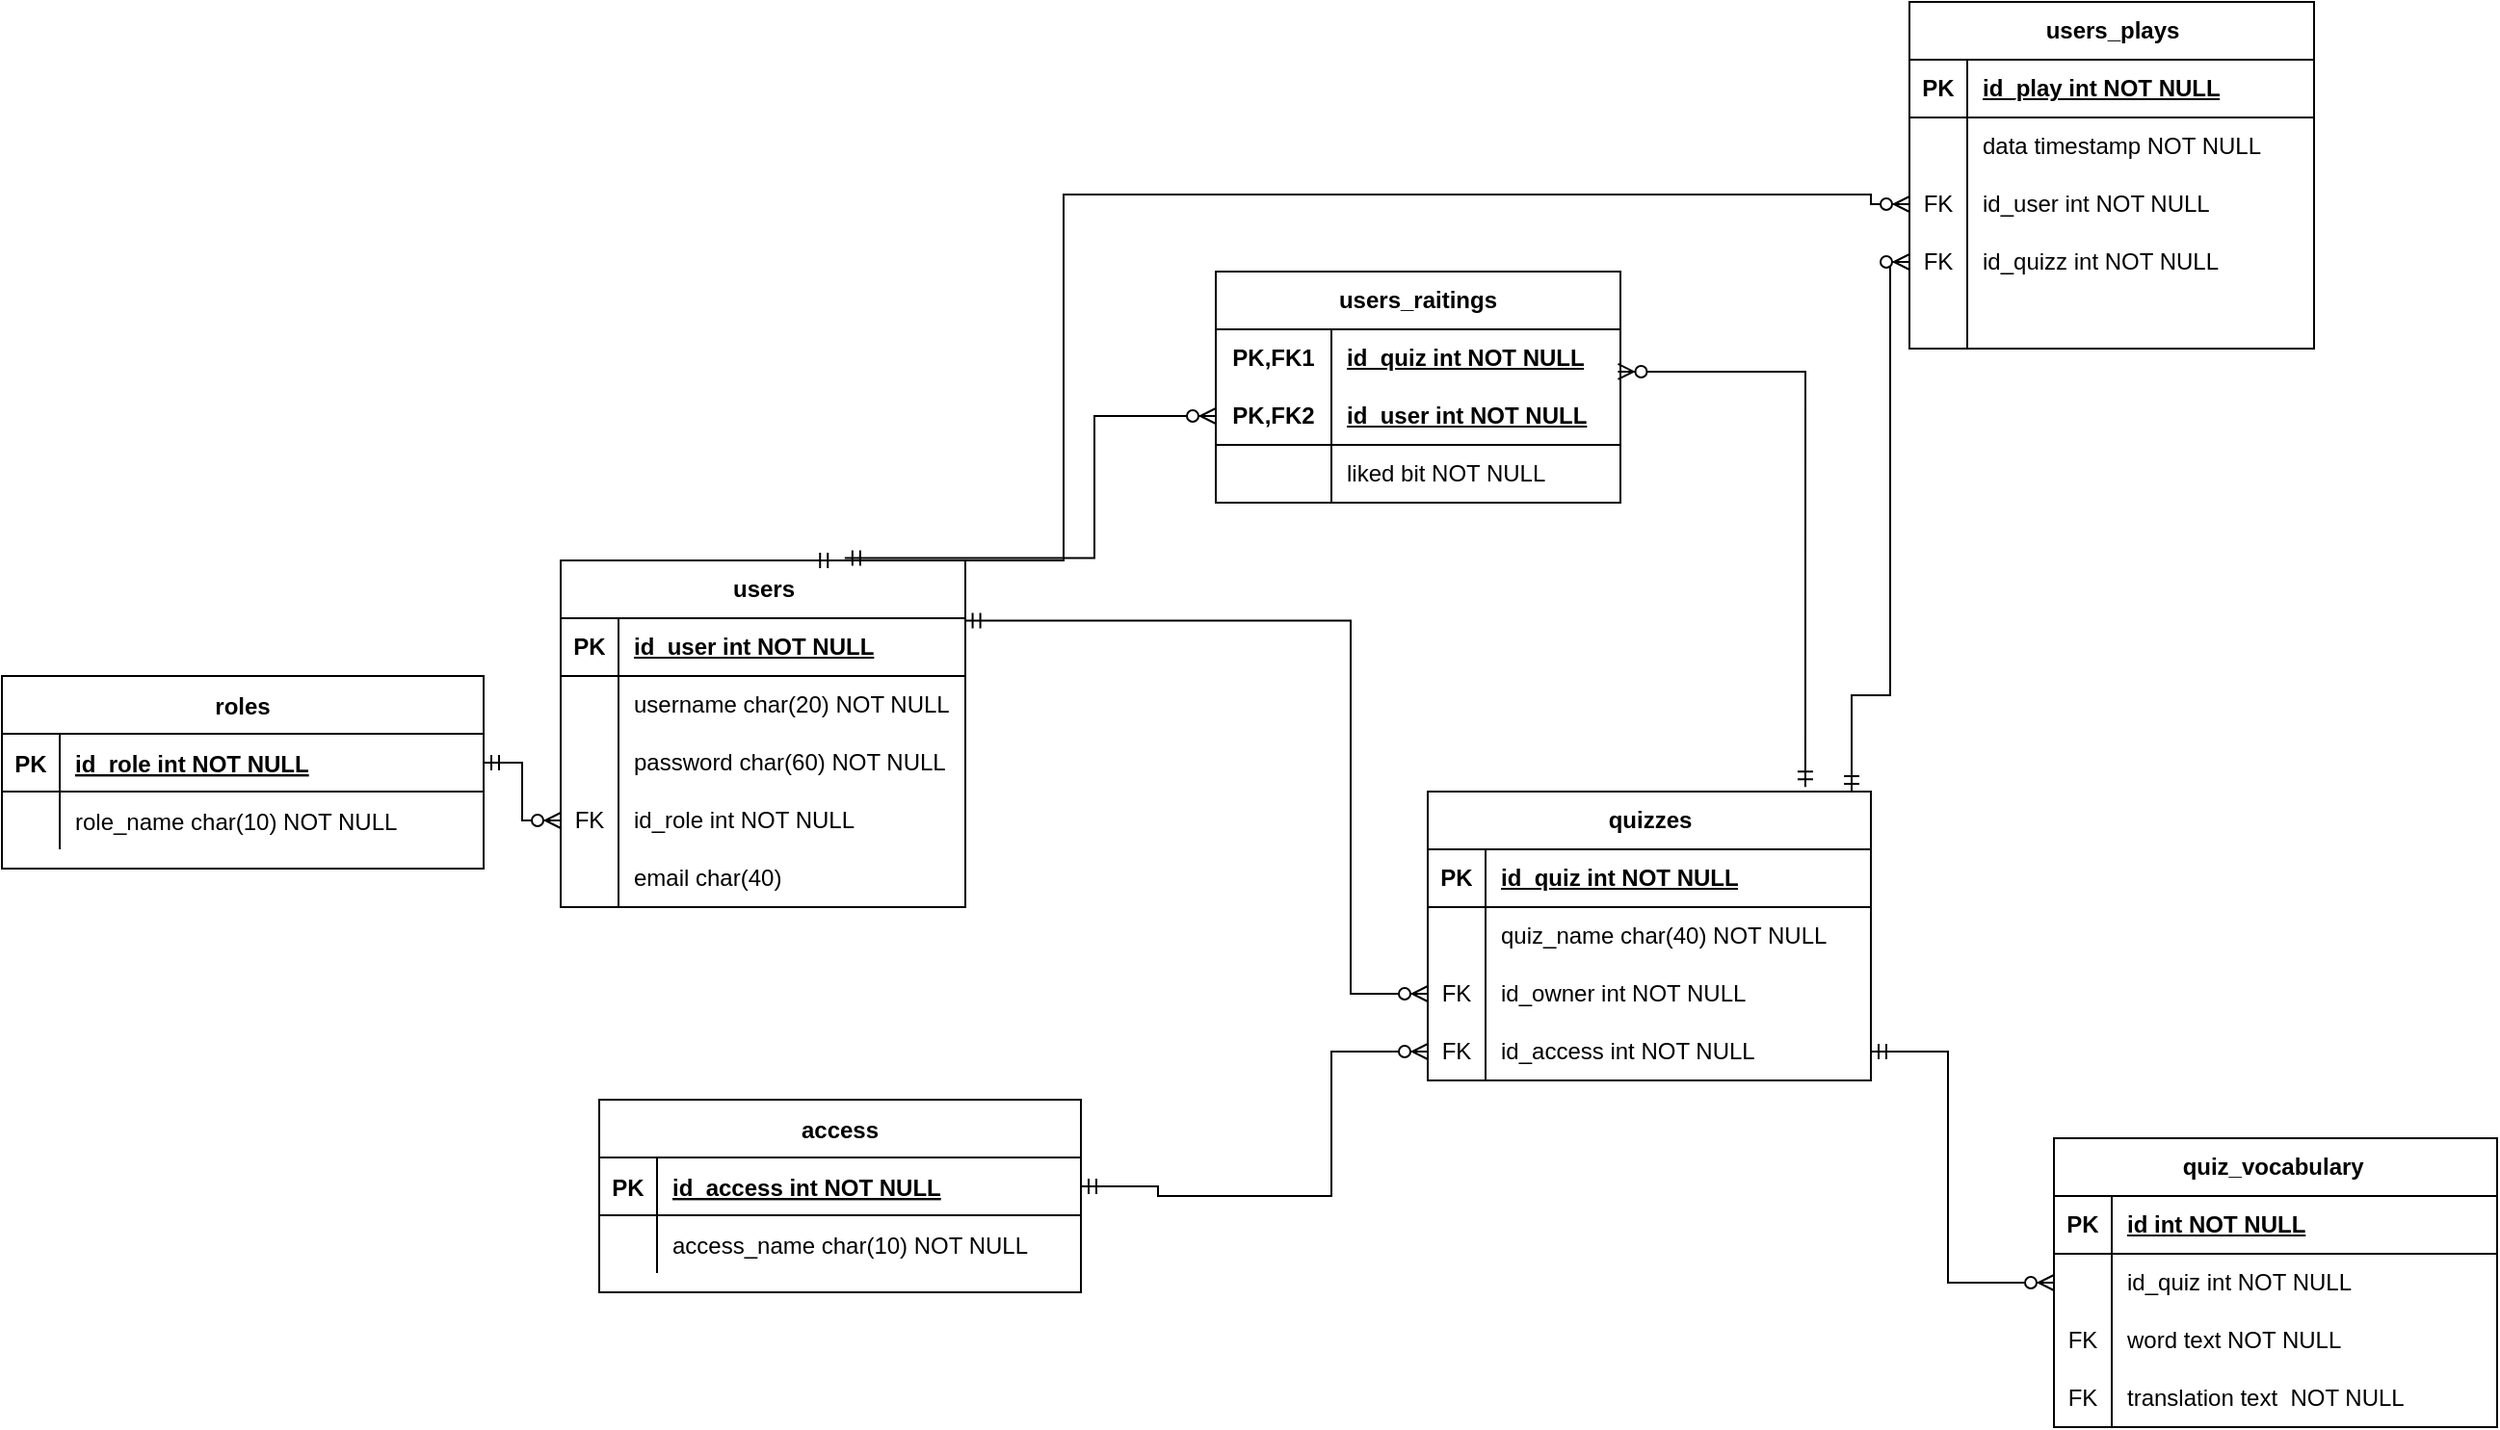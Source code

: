 <mxfile version="27.0.9">
  <diagram id="R2lEEEUBdFMjLlhIrx00" name="Page-1">
    <mxGraphModel dx="2339" dy="814" grid="1" gridSize="10" guides="1" tooltips="1" connect="1" arrows="1" fold="1" page="1" pageScale="1" pageWidth="850" pageHeight="1100" math="0" shadow="0" extFonts="Permanent Marker^https://fonts.googleapis.com/css?family=Permanent+Marker">
      <root>
        <mxCell id="0" />
        <mxCell id="1" parent="0" />
        <mxCell id="bPlIb29vS7SgrflV97bA-362" value="roles" style="shape=table;startSize=30;container=1;collapsible=1;childLayout=tableLayout;fixedRows=1;rowLines=0;fontStyle=1;align=center;resizeLast=1;" parent="1" vertex="1">
          <mxGeometry x="-850" y="610" width="250" height="100" as="geometry" />
        </mxCell>
        <mxCell id="bPlIb29vS7SgrflV97bA-363" value="" style="shape=partialRectangle;collapsible=0;dropTarget=0;pointerEvents=0;fillColor=none;points=[[0,0.5],[1,0.5]];portConstraint=eastwest;top=0;left=0;right=0;bottom=1;" parent="bPlIb29vS7SgrflV97bA-362" vertex="1">
          <mxGeometry y="30" width="250" height="30" as="geometry" />
        </mxCell>
        <mxCell id="bPlIb29vS7SgrflV97bA-364" value="PK" style="shape=partialRectangle;overflow=hidden;connectable=0;fillColor=none;top=0;left=0;bottom=0;right=0;fontStyle=1;" parent="bPlIb29vS7SgrflV97bA-363" vertex="1">
          <mxGeometry width="30" height="30" as="geometry">
            <mxRectangle width="30" height="30" as="alternateBounds" />
          </mxGeometry>
        </mxCell>
        <mxCell id="bPlIb29vS7SgrflV97bA-365" value="id_role int NOT NULL " style="shape=partialRectangle;overflow=hidden;connectable=0;fillColor=none;top=0;left=0;bottom=0;right=0;align=left;spacingLeft=6;fontStyle=5;" parent="bPlIb29vS7SgrflV97bA-363" vertex="1">
          <mxGeometry x="30" width="220" height="30" as="geometry">
            <mxRectangle width="220" height="30" as="alternateBounds" />
          </mxGeometry>
        </mxCell>
        <mxCell id="bPlIb29vS7SgrflV97bA-366" value="" style="shape=partialRectangle;collapsible=0;dropTarget=0;pointerEvents=0;fillColor=none;points=[[0,0.5],[1,0.5]];portConstraint=eastwest;top=0;left=0;right=0;bottom=0;" parent="bPlIb29vS7SgrflV97bA-362" vertex="1">
          <mxGeometry y="60" width="250" height="30" as="geometry" />
        </mxCell>
        <mxCell id="bPlIb29vS7SgrflV97bA-367" value="" style="shape=partialRectangle;overflow=hidden;connectable=0;fillColor=none;top=0;left=0;bottom=0;right=0;" parent="bPlIb29vS7SgrflV97bA-366" vertex="1">
          <mxGeometry width="30" height="30" as="geometry">
            <mxRectangle width="30" height="30" as="alternateBounds" />
          </mxGeometry>
        </mxCell>
        <mxCell id="bPlIb29vS7SgrflV97bA-368" value="role_name char(10) NOT NULL" style="shape=partialRectangle;overflow=hidden;connectable=0;fillColor=none;top=0;left=0;bottom=0;right=0;align=left;spacingLeft=6;" parent="bPlIb29vS7SgrflV97bA-366" vertex="1">
          <mxGeometry x="30" width="220" height="30" as="geometry">
            <mxRectangle width="220" height="30" as="alternateBounds" />
          </mxGeometry>
        </mxCell>
        <mxCell id="bPlIb29vS7SgrflV97bA-459" value="users" style="shape=table;startSize=30;container=1;collapsible=1;childLayout=tableLayout;fixedRows=1;rowLines=0;fontStyle=1;align=center;resizeLast=1;html=1;" parent="1" vertex="1">
          <mxGeometry x="-560" y="550" width="210" height="180" as="geometry" />
        </mxCell>
        <mxCell id="bPlIb29vS7SgrflV97bA-460" value="" style="shape=tableRow;horizontal=0;startSize=0;swimlaneHead=0;swimlaneBody=0;fillColor=none;collapsible=0;dropTarget=0;points=[[0,0.5],[1,0.5]];portConstraint=eastwest;top=0;left=0;right=0;bottom=1;" parent="bPlIb29vS7SgrflV97bA-459" vertex="1">
          <mxGeometry y="30" width="210" height="30" as="geometry" />
        </mxCell>
        <mxCell id="bPlIb29vS7SgrflV97bA-461" value="PK" style="shape=partialRectangle;connectable=0;fillColor=none;top=0;left=0;bottom=0;right=0;fontStyle=1;overflow=hidden;whiteSpace=wrap;html=1;" parent="bPlIb29vS7SgrflV97bA-460" vertex="1">
          <mxGeometry width="30" height="30" as="geometry">
            <mxRectangle width="30" height="30" as="alternateBounds" />
          </mxGeometry>
        </mxCell>
        <mxCell id="bPlIb29vS7SgrflV97bA-462" value="id_user int NOT NULL" style="shape=partialRectangle;connectable=0;fillColor=none;top=0;left=0;bottom=0;right=0;align=left;spacingLeft=6;fontStyle=5;overflow=hidden;whiteSpace=wrap;html=1;" parent="bPlIb29vS7SgrflV97bA-460" vertex="1">
          <mxGeometry x="30" width="180" height="30" as="geometry">
            <mxRectangle width="180" height="30" as="alternateBounds" />
          </mxGeometry>
        </mxCell>
        <mxCell id="bPlIb29vS7SgrflV97bA-463" value="" style="shape=tableRow;horizontal=0;startSize=0;swimlaneHead=0;swimlaneBody=0;fillColor=none;collapsible=0;dropTarget=0;points=[[0,0.5],[1,0.5]];portConstraint=eastwest;top=0;left=0;right=0;bottom=0;" parent="bPlIb29vS7SgrflV97bA-459" vertex="1">
          <mxGeometry y="60" width="210" height="30" as="geometry" />
        </mxCell>
        <mxCell id="bPlIb29vS7SgrflV97bA-464" value="" style="shape=partialRectangle;connectable=0;fillColor=none;top=0;left=0;bottom=0;right=0;editable=1;overflow=hidden;whiteSpace=wrap;html=1;" parent="bPlIb29vS7SgrflV97bA-463" vertex="1">
          <mxGeometry width="30" height="30" as="geometry">
            <mxRectangle width="30" height="30" as="alternateBounds" />
          </mxGeometry>
        </mxCell>
        <mxCell id="bPlIb29vS7SgrflV97bA-465" value="username char(20) NOT NULL" style="shape=partialRectangle;connectable=0;fillColor=none;top=0;left=0;bottom=0;right=0;align=left;spacingLeft=6;overflow=hidden;whiteSpace=wrap;html=1;" parent="bPlIb29vS7SgrflV97bA-463" vertex="1">
          <mxGeometry x="30" width="180" height="30" as="geometry">
            <mxRectangle width="180" height="30" as="alternateBounds" />
          </mxGeometry>
        </mxCell>
        <mxCell id="bPlIb29vS7SgrflV97bA-466" value="" style="shape=tableRow;horizontal=0;startSize=0;swimlaneHead=0;swimlaneBody=0;fillColor=none;collapsible=0;dropTarget=0;points=[[0,0.5],[1,0.5]];portConstraint=eastwest;top=0;left=0;right=0;bottom=0;" parent="bPlIb29vS7SgrflV97bA-459" vertex="1">
          <mxGeometry y="90" width="210" height="30" as="geometry" />
        </mxCell>
        <mxCell id="bPlIb29vS7SgrflV97bA-467" value="" style="shape=partialRectangle;connectable=0;fillColor=none;top=0;left=0;bottom=0;right=0;editable=1;overflow=hidden;whiteSpace=wrap;html=1;" parent="bPlIb29vS7SgrflV97bA-466" vertex="1">
          <mxGeometry width="30" height="30" as="geometry">
            <mxRectangle width="30" height="30" as="alternateBounds" />
          </mxGeometry>
        </mxCell>
        <mxCell id="bPlIb29vS7SgrflV97bA-468" value="password char(60) NOT NULL" style="shape=partialRectangle;connectable=0;fillColor=none;top=0;left=0;bottom=0;right=0;align=left;spacingLeft=6;overflow=hidden;whiteSpace=wrap;html=1;" parent="bPlIb29vS7SgrflV97bA-466" vertex="1">
          <mxGeometry x="30" width="180" height="30" as="geometry">
            <mxRectangle width="180" height="30" as="alternateBounds" />
          </mxGeometry>
        </mxCell>
        <mxCell id="bPlIb29vS7SgrflV97bA-469" value="" style="shape=tableRow;horizontal=0;startSize=0;swimlaneHead=0;swimlaneBody=0;fillColor=none;collapsible=0;dropTarget=0;points=[[0,0.5],[1,0.5]];portConstraint=eastwest;top=0;left=0;right=0;bottom=0;" parent="bPlIb29vS7SgrflV97bA-459" vertex="1">
          <mxGeometry y="120" width="210" height="30" as="geometry" />
        </mxCell>
        <mxCell id="bPlIb29vS7SgrflV97bA-470" value="FK" style="shape=partialRectangle;connectable=0;fillColor=none;top=0;left=0;bottom=0;right=0;editable=1;overflow=hidden;whiteSpace=wrap;html=1;" parent="bPlIb29vS7SgrflV97bA-469" vertex="1">
          <mxGeometry width="30" height="30" as="geometry">
            <mxRectangle width="30" height="30" as="alternateBounds" />
          </mxGeometry>
        </mxCell>
        <mxCell id="bPlIb29vS7SgrflV97bA-471" value="id_role int NOT NULL" style="shape=partialRectangle;connectable=0;fillColor=none;top=0;left=0;bottom=0;right=0;align=left;spacingLeft=6;overflow=hidden;whiteSpace=wrap;html=1;" parent="bPlIb29vS7SgrflV97bA-469" vertex="1">
          <mxGeometry x="30" width="180" height="30" as="geometry">
            <mxRectangle width="180" height="30" as="alternateBounds" />
          </mxGeometry>
        </mxCell>
        <mxCell id="bPlIb29vS7SgrflV97bA-472" value="" style="shape=tableRow;horizontal=0;startSize=0;swimlaneHead=0;swimlaneBody=0;fillColor=none;collapsible=0;dropTarget=0;points=[[0,0.5],[1,0.5]];portConstraint=eastwest;top=0;left=0;right=0;bottom=0;" parent="bPlIb29vS7SgrflV97bA-459" vertex="1">
          <mxGeometry y="150" width="210" height="30" as="geometry" />
        </mxCell>
        <mxCell id="bPlIb29vS7SgrflV97bA-473" value="" style="shape=partialRectangle;connectable=0;fillColor=none;top=0;left=0;bottom=0;right=0;editable=1;overflow=hidden;whiteSpace=wrap;html=1;" parent="bPlIb29vS7SgrflV97bA-472" vertex="1">
          <mxGeometry width="30" height="30" as="geometry">
            <mxRectangle width="30" height="30" as="alternateBounds" />
          </mxGeometry>
        </mxCell>
        <mxCell id="bPlIb29vS7SgrflV97bA-474" value="email char(40)" style="shape=partialRectangle;connectable=0;fillColor=none;top=0;left=0;bottom=0;right=0;align=left;spacingLeft=6;overflow=hidden;whiteSpace=wrap;html=1;" parent="bPlIb29vS7SgrflV97bA-472" vertex="1">
          <mxGeometry x="30" width="180" height="30" as="geometry">
            <mxRectangle width="180" height="30" as="alternateBounds" />
          </mxGeometry>
        </mxCell>
        <mxCell id="bPlIb29vS7SgrflV97bA-489" value="" style="edgeStyle=orthogonalEdgeStyle;fontSize=12;html=1;endArrow=ERzeroToMany;startArrow=ERmandOne;rounded=0;exitX=1;exitY=0.5;exitDx=0;exitDy=0;entryX=0;entryY=0.5;entryDx=0;entryDy=0;" parent="1" source="bPlIb29vS7SgrflV97bA-363" target="bPlIb29vS7SgrflV97bA-469" edge="1">
          <mxGeometry width="100" height="100" relative="1" as="geometry">
            <mxPoint x="-380.0" y="440" as="sourcePoint" />
            <mxPoint x="-360" y="750" as="targetPoint" />
          </mxGeometry>
        </mxCell>
        <mxCell id="bPlIb29vS7SgrflV97bA-495" value="" style="edgeStyle=orthogonalEdgeStyle;fontSize=12;html=1;endArrow=ERzeroToMany;startArrow=ERmandOne;rounded=0;entryX=0;entryY=0.5;entryDx=0;entryDy=0;exitX=0.999;exitY=0.041;exitDx=0;exitDy=0;exitPerimeter=0;" parent="1" source="bPlIb29vS7SgrflV97bA-460" target="pIm5apZdU3bVU6-IkjBP-8" edge="1">
          <mxGeometry width="100" height="100" relative="1" as="geometry">
            <mxPoint x="-127" y="620" as="sourcePoint" />
            <mxPoint x="-110" y="575" as="targetPoint" />
            <Array as="points">
              <mxPoint x="-150" y="581" />
              <mxPoint x="-150" y="775" />
            </Array>
          </mxGeometry>
        </mxCell>
        <mxCell id="pIm5apZdU3bVU6-IkjBP-1" value="quizzes" style="shape=table;startSize=30;container=1;collapsible=1;childLayout=tableLayout;fixedRows=1;rowLines=0;fontStyle=1;align=center;resizeLast=1;html=1;" parent="1" vertex="1">
          <mxGeometry x="-110" y="670" width="230" height="150" as="geometry" />
        </mxCell>
        <mxCell id="pIm5apZdU3bVU6-IkjBP-2" value="" style="shape=tableRow;horizontal=0;startSize=0;swimlaneHead=0;swimlaneBody=0;fillColor=none;collapsible=0;dropTarget=0;points=[[0,0.5],[1,0.5]];portConstraint=eastwest;top=0;left=0;right=0;bottom=1;" parent="pIm5apZdU3bVU6-IkjBP-1" vertex="1">
          <mxGeometry y="30" width="230" height="30" as="geometry" />
        </mxCell>
        <mxCell id="pIm5apZdU3bVU6-IkjBP-3" value="PK" style="shape=partialRectangle;connectable=0;fillColor=none;top=0;left=0;bottom=0;right=0;fontStyle=1;overflow=hidden;whiteSpace=wrap;html=1;" parent="pIm5apZdU3bVU6-IkjBP-2" vertex="1">
          <mxGeometry width="30" height="30" as="geometry">
            <mxRectangle width="30" height="30" as="alternateBounds" />
          </mxGeometry>
        </mxCell>
        <mxCell id="pIm5apZdU3bVU6-IkjBP-4" value="id_quiz int NOT NULL" style="shape=partialRectangle;connectable=0;fillColor=none;top=0;left=0;bottom=0;right=0;align=left;spacingLeft=6;fontStyle=5;overflow=hidden;whiteSpace=wrap;html=1;" parent="pIm5apZdU3bVU6-IkjBP-2" vertex="1">
          <mxGeometry x="30" width="200" height="30" as="geometry">
            <mxRectangle width="200" height="30" as="alternateBounds" />
          </mxGeometry>
        </mxCell>
        <mxCell id="pIm5apZdU3bVU6-IkjBP-5" value="" style="shape=tableRow;horizontal=0;startSize=0;swimlaneHead=0;swimlaneBody=0;fillColor=none;collapsible=0;dropTarget=0;points=[[0,0.5],[1,0.5]];portConstraint=eastwest;top=0;left=0;right=0;bottom=0;" parent="pIm5apZdU3bVU6-IkjBP-1" vertex="1">
          <mxGeometry y="60" width="230" height="30" as="geometry" />
        </mxCell>
        <mxCell id="pIm5apZdU3bVU6-IkjBP-6" value="" style="shape=partialRectangle;connectable=0;fillColor=none;top=0;left=0;bottom=0;right=0;editable=1;overflow=hidden;whiteSpace=wrap;html=1;" parent="pIm5apZdU3bVU6-IkjBP-5" vertex="1">
          <mxGeometry width="30" height="30" as="geometry">
            <mxRectangle width="30" height="30" as="alternateBounds" />
          </mxGeometry>
        </mxCell>
        <mxCell id="pIm5apZdU3bVU6-IkjBP-7" value="quiz_name char(40) NOT NULL" style="shape=partialRectangle;connectable=0;fillColor=none;top=0;left=0;bottom=0;right=0;align=left;spacingLeft=6;overflow=hidden;whiteSpace=wrap;html=1;" parent="pIm5apZdU3bVU6-IkjBP-5" vertex="1">
          <mxGeometry x="30" width="200" height="30" as="geometry">
            <mxRectangle width="200" height="30" as="alternateBounds" />
          </mxGeometry>
        </mxCell>
        <mxCell id="pIm5apZdU3bVU6-IkjBP-8" value="" style="shape=tableRow;horizontal=0;startSize=0;swimlaneHead=0;swimlaneBody=0;fillColor=none;collapsible=0;dropTarget=0;points=[[0,0.5],[1,0.5]];portConstraint=eastwest;top=0;left=0;right=0;bottom=0;" parent="pIm5apZdU3bVU6-IkjBP-1" vertex="1">
          <mxGeometry y="90" width="230" height="30" as="geometry" />
        </mxCell>
        <mxCell id="pIm5apZdU3bVU6-IkjBP-9" value="FK" style="shape=partialRectangle;connectable=0;fillColor=none;top=0;left=0;bottom=0;right=0;editable=1;overflow=hidden;whiteSpace=wrap;html=1;" parent="pIm5apZdU3bVU6-IkjBP-8" vertex="1">
          <mxGeometry width="30" height="30" as="geometry">
            <mxRectangle width="30" height="30" as="alternateBounds" />
          </mxGeometry>
        </mxCell>
        <mxCell id="pIm5apZdU3bVU6-IkjBP-10" value="id_owner int NOT NULL" style="shape=partialRectangle;connectable=0;fillColor=none;top=0;left=0;bottom=0;right=0;align=left;spacingLeft=6;overflow=hidden;whiteSpace=wrap;html=1;" parent="pIm5apZdU3bVU6-IkjBP-8" vertex="1">
          <mxGeometry x="30" width="200" height="30" as="geometry">
            <mxRectangle width="200" height="30" as="alternateBounds" />
          </mxGeometry>
        </mxCell>
        <mxCell id="pIm5apZdU3bVU6-IkjBP-11" value="" style="shape=tableRow;horizontal=0;startSize=0;swimlaneHead=0;swimlaneBody=0;fillColor=none;collapsible=0;dropTarget=0;points=[[0,0.5],[1,0.5]];portConstraint=eastwest;top=0;left=0;right=0;bottom=0;" parent="pIm5apZdU3bVU6-IkjBP-1" vertex="1">
          <mxGeometry y="120" width="230" height="30" as="geometry" />
        </mxCell>
        <mxCell id="pIm5apZdU3bVU6-IkjBP-12" value="FK" style="shape=partialRectangle;connectable=0;fillColor=none;top=0;left=0;bottom=0;right=0;editable=1;overflow=hidden;whiteSpace=wrap;html=1;" parent="pIm5apZdU3bVU6-IkjBP-11" vertex="1">
          <mxGeometry width="30" height="30" as="geometry">
            <mxRectangle width="30" height="30" as="alternateBounds" />
          </mxGeometry>
        </mxCell>
        <mxCell id="pIm5apZdU3bVU6-IkjBP-13" value="id_access int NOT NULL" style="shape=partialRectangle;connectable=0;fillColor=none;top=0;left=0;bottom=0;right=0;align=left;spacingLeft=6;overflow=hidden;whiteSpace=wrap;html=1;" parent="pIm5apZdU3bVU6-IkjBP-11" vertex="1">
          <mxGeometry x="30" width="200" height="30" as="geometry">
            <mxRectangle width="200" height="30" as="alternateBounds" />
          </mxGeometry>
        </mxCell>
        <mxCell id="pIm5apZdU3bVU6-IkjBP-17" value="access" style="shape=table;startSize=30;container=1;collapsible=1;childLayout=tableLayout;fixedRows=1;rowLines=0;fontStyle=1;align=center;resizeLast=1;" parent="1" vertex="1">
          <mxGeometry x="-540" y="830" width="250" height="100" as="geometry" />
        </mxCell>
        <mxCell id="pIm5apZdU3bVU6-IkjBP-18" value="" style="shape=partialRectangle;collapsible=0;dropTarget=0;pointerEvents=0;fillColor=none;points=[[0,0.5],[1,0.5]];portConstraint=eastwest;top=0;left=0;right=0;bottom=1;" parent="pIm5apZdU3bVU6-IkjBP-17" vertex="1">
          <mxGeometry y="30" width="250" height="30" as="geometry" />
        </mxCell>
        <mxCell id="pIm5apZdU3bVU6-IkjBP-19" value="PK" style="shape=partialRectangle;overflow=hidden;connectable=0;fillColor=none;top=0;left=0;bottom=0;right=0;fontStyle=1;" parent="pIm5apZdU3bVU6-IkjBP-18" vertex="1">
          <mxGeometry width="30" height="30" as="geometry">
            <mxRectangle width="30" height="30" as="alternateBounds" />
          </mxGeometry>
        </mxCell>
        <mxCell id="pIm5apZdU3bVU6-IkjBP-20" value="id_access int NOT NULL " style="shape=partialRectangle;overflow=hidden;connectable=0;fillColor=none;top=0;left=0;bottom=0;right=0;align=left;spacingLeft=6;fontStyle=5;" parent="pIm5apZdU3bVU6-IkjBP-18" vertex="1">
          <mxGeometry x="30" width="220" height="30" as="geometry">
            <mxRectangle width="220" height="30" as="alternateBounds" />
          </mxGeometry>
        </mxCell>
        <mxCell id="pIm5apZdU3bVU6-IkjBP-21" value="" style="shape=partialRectangle;collapsible=0;dropTarget=0;pointerEvents=0;fillColor=none;points=[[0,0.5],[1,0.5]];portConstraint=eastwest;top=0;left=0;right=0;bottom=0;" parent="pIm5apZdU3bVU6-IkjBP-17" vertex="1">
          <mxGeometry y="60" width="250" height="30" as="geometry" />
        </mxCell>
        <mxCell id="pIm5apZdU3bVU6-IkjBP-22" value="" style="shape=partialRectangle;overflow=hidden;connectable=0;fillColor=none;top=0;left=0;bottom=0;right=0;" parent="pIm5apZdU3bVU6-IkjBP-21" vertex="1">
          <mxGeometry width="30" height="30" as="geometry">
            <mxRectangle width="30" height="30" as="alternateBounds" />
          </mxGeometry>
        </mxCell>
        <mxCell id="pIm5apZdU3bVU6-IkjBP-23" value="access_name char(10) NOT NULL" style="shape=partialRectangle;overflow=hidden;connectable=0;fillColor=none;top=0;left=0;bottom=0;right=0;align=left;spacingLeft=6;" parent="pIm5apZdU3bVU6-IkjBP-21" vertex="1">
          <mxGeometry x="30" width="220" height="30" as="geometry">
            <mxRectangle width="220" height="30" as="alternateBounds" />
          </mxGeometry>
        </mxCell>
        <mxCell id="pIm5apZdU3bVU6-IkjBP-24" value="" style="edgeStyle=orthogonalEdgeStyle;fontSize=12;html=1;endArrow=ERzeroToMany;startArrow=ERmandOne;rounded=0;entryX=0;entryY=0.5;entryDx=0;entryDy=0;exitX=1;exitY=0.5;exitDx=0;exitDy=0;" parent="1" source="pIm5apZdU3bVU6-IkjBP-18" target="pIm5apZdU3bVU6-IkjBP-11" edge="1">
          <mxGeometry width="100" height="100" relative="1" as="geometry">
            <mxPoint x="-170" y="880" as="sourcePoint" />
            <mxPoint x="-50" y="1074" as="targetPoint" />
            <Array as="points">
              <mxPoint x="-250" y="880" />
              <mxPoint x="-160" y="880" />
              <mxPoint x="-160" y="805" />
            </Array>
          </mxGeometry>
        </mxCell>
        <mxCell id="pIm5apZdU3bVU6-IkjBP-25" value="users_plays" style="shape=table;startSize=30;container=1;collapsible=1;childLayout=tableLayout;fixedRows=1;rowLines=0;fontStyle=1;align=center;resizeLast=1;html=1;" parent="1" vertex="1">
          <mxGeometry x="140" y="260" width="210" height="180" as="geometry" />
        </mxCell>
        <mxCell id="pIm5apZdU3bVU6-IkjBP-26" value="" style="shape=tableRow;horizontal=0;startSize=0;swimlaneHead=0;swimlaneBody=0;fillColor=none;collapsible=0;dropTarget=0;points=[[0,0.5],[1,0.5]];portConstraint=eastwest;top=0;left=0;right=0;bottom=1;" parent="pIm5apZdU3bVU6-IkjBP-25" vertex="1">
          <mxGeometry y="30" width="210" height="30" as="geometry" />
        </mxCell>
        <mxCell id="pIm5apZdU3bVU6-IkjBP-27" value="PK" style="shape=partialRectangle;connectable=0;fillColor=none;top=0;left=0;bottom=0;right=0;fontStyle=1;overflow=hidden;whiteSpace=wrap;html=1;" parent="pIm5apZdU3bVU6-IkjBP-26" vertex="1">
          <mxGeometry width="30" height="30" as="geometry">
            <mxRectangle width="30" height="30" as="alternateBounds" />
          </mxGeometry>
        </mxCell>
        <mxCell id="pIm5apZdU3bVU6-IkjBP-28" value="id_play int NOT NULL" style="shape=partialRectangle;connectable=0;fillColor=none;top=0;left=0;bottom=0;right=0;align=left;spacingLeft=6;fontStyle=5;overflow=hidden;whiteSpace=wrap;html=1;" parent="pIm5apZdU3bVU6-IkjBP-26" vertex="1">
          <mxGeometry x="30" width="180" height="30" as="geometry">
            <mxRectangle width="180" height="30" as="alternateBounds" />
          </mxGeometry>
        </mxCell>
        <mxCell id="pIm5apZdU3bVU6-IkjBP-29" value="" style="shape=tableRow;horizontal=0;startSize=0;swimlaneHead=0;swimlaneBody=0;fillColor=none;collapsible=0;dropTarget=0;points=[[0,0.5],[1,0.5]];portConstraint=eastwest;top=0;left=0;right=0;bottom=0;" parent="pIm5apZdU3bVU6-IkjBP-25" vertex="1">
          <mxGeometry y="60" width="210" height="30" as="geometry" />
        </mxCell>
        <mxCell id="pIm5apZdU3bVU6-IkjBP-30" value="" style="shape=partialRectangle;connectable=0;fillColor=none;top=0;left=0;bottom=0;right=0;editable=1;overflow=hidden;whiteSpace=wrap;html=1;" parent="pIm5apZdU3bVU6-IkjBP-29" vertex="1">
          <mxGeometry width="30" height="30" as="geometry">
            <mxRectangle width="30" height="30" as="alternateBounds" />
          </mxGeometry>
        </mxCell>
        <mxCell id="pIm5apZdU3bVU6-IkjBP-31" value="data timestamp NOT NULL" style="shape=partialRectangle;connectable=0;fillColor=none;top=0;left=0;bottom=0;right=0;align=left;spacingLeft=6;overflow=hidden;whiteSpace=wrap;html=1;" parent="pIm5apZdU3bVU6-IkjBP-29" vertex="1">
          <mxGeometry x="30" width="180" height="30" as="geometry">
            <mxRectangle width="180" height="30" as="alternateBounds" />
          </mxGeometry>
        </mxCell>
        <mxCell id="pIm5apZdU3bVU6-IkjBP-32" value="" style="shape=tableRow;horizontal=0;startSize=0;swimlaneHead=0;swimlaneBody=0;fillColor=none;collapsible=0;dropTarget=0;points=[[0,0.5],[1,0.5]];portConstraint=eastwest;top=0;left=0;right=0;bottom=0;" parent="pIm5apZdU3bVU6-IkjBP-25" vertex="1">
          <mxGeometry y="90" width="210" height="30" as="geometry" />
        </mxCell>
        <mxCell id="pIm5apZdU3bVU6-IkjBP-33" value="FK" style="shape=partialRectangle;connectable=0;fillColor=none;top=0;left=0;bottom=0;right=0;editable=1;overflow=hidden;whiteSpace=wrap;html=1;" parent="pIm5apZdU3bVU6-IkjBP-32" vertex="1">
          <mxGeometry width="30" height="30" as="geometry">
            <mxRectangle width="30" height="30" as="alternateBounds" />
          </mxGeometry>
        </mxCell>
        <mxCell id="pIm5apZdU3bVU6-IkjBP-34" value="id_user int NOT NULL" style="shape=partialRectangle;connectable=0;fillColor=none;top=0;left=0;bottom=0;right=0;align=left;spacingLeft=6;overflow=hidden;whiteSpace=wrap;html=1;" parent="pIm5apZdU3bVU6-IkjBP-32" vertex="1">
          <mxGeometry x="30" width="180" height="30" as="geometry">
            <mxRectangle width="180" height="30" as="alternateBounds" />
          </mxGeometry>
        </mxCell>
        <mxCell id="pIm5apZdU3bVU6-IkjBP-35" value="" style="shape=tableRow;horizontal=0;startSize=0;swimlaneHead=0;swimlaneBody=0;fillColor=none;collapsible=0;dropTarget=0;points=[[0,0.5],[1,0.5]];portConstraint=eastwest;top=0;left=0;right=0;bottom=0;" parent="pIm5apZdU3bVU6-IkjBP-25" vertex="1">
          <mxGeometry y="120" width="210" height="30" as="geometry" />
        </mxCell>
        <mxCell id="pIm5apZdU3bVU6-IkjBP-36" value="FK" style="shape=partialRectangle;connectable=0;fillColor=none;top=0;left=0;bottom=0;right=0;editable=1;overflow=hidden;whiteSpace=wrap;html=1;" parent="pIm5apZdU3bVU6-IkjBP-35" vertex="1">
          <mxGeometry width="30" height="30" as="geometry">
            <mxRectangle width="30" height="30" as="alternateBounds" />
          </mxGeometry>
        </mxCell>
        <mxCell id="pIm5apZdU3bVU6-IkjBP-37" value="id_quizz int NOT NULL" style="shape=partialRectangle;connectable=0;fillColor=none;top=0;left=0;bottom=0;right=0;align=left;spacingLeft=6;overflow=hidden;whiteSpace=wrap;html=1;" parent="pIm5apZdU3bVU6-IkjBP-35" vertex="1">
          <mxGeometry x="30" width="180" height="30" as="geometry">
            <mxRectangle width="180" height="30" as="alternateBounds" />
          </mxGeometry>
        </mxCell>
        <mxCell id="pIm5apZdU3bVU6-IkjBP-38" value="" style="shape=tableRow;horizontal=0;startSize=0;swimlaneHead=0;swimlaneBody=0;fillColor=none;collapsible=0;dropTarget=0;points=[[0,0.5],[1,0.5]];portConstraint=eastwest;top=0;left=0;right=0;bottom=0;" parent="pIm5apZdU3bVU6-IkjBP-25" vertex="1">
          <mxGeometry y="150" width="210" height="30" as="geometry" />
        </mxCell>
        <mxCell id="pIm5apZdU3bVU6-IkjBP-39" value="" style="shape=partialRectangle;connectable=0;fillColor=none;top=0;left=0;bottom=0;right=0;editable=1;overflow=hidden;whiteSpace=wrap;html=1;" parent="pIm5apZdU3bVU6-IkjBP-38" vertex="1">
          <mxGeometry width="30" height="30" as="geometry">
            <mxRectangle width="30" height="30" as="alternateBounds" />
          </mxGeometry>
        </mxCell>
        <mxCell id="pIm5apZdU3bVU6-IkjBP-40" value="" style="shape=partialRectangle;connectable=0;fillColor=none;top=0;left=0;bottom=0;right=0;align=left;spacingLeft=6;overflow=hidden;whiteSpace=wrap;html=1;" parent="pIm5apZdU3bVU6-IkjBP-38" vertex="1">
          <mxGeometry x="30" width="180" height="30" as="geometry">
            <mxRectangle width="180" height="30" as="alternateBounds" />
          </mxGeometry>
        </mxCell>
        <mxCell id="pIm5apZdU3bVU6-IkjBP-87" value="&lt;span style=&quot;text-wrap-mode: nowrap;&quot;&gt;users_raitings&lt;/span&gt;" style="shape=table;startSize=30;container=1;collapsible=1;childLayout=tableLayout;fixedRows=1;rowLines=0;fontStyle=1;align=center;resizeLast=1;html=1;whiteSpace=wrap;" parent="1" vertex="1">
          <mxGeometry x="-220" y="400" width="210.0" height="120" as="geometry" />
        </mxCell>
        <mxCell id="pIm5apZdU3bVU6-IkjBP-88" value="" style="shape=tableRow;horizontal=0;startSize=0;swimlaneHead=0;swimlaneBody=0;fillColor=none;collapsible=0;dropTarget=0;points=[[0,0.5],[1,0.5]];portConstraint=eastwest;top=0;left=0;right=0;bottom=0;html=1;" parent="pIm5apZdU3bVU6-IkjBP-87" vertex="1">
          <mxGeometry y="30" width="210.0" height="30" as="geometry" />
        </mxCell>
        <mxCell id="pIm5apZdU3bVU6-IkjBP-89" value="PK,FK1" style="shape=partialRectangle;connectable=0;fillColor=none;top=0;left=0;bottom=0;right=0;fontStyle=1;overflow=hidden;html=1;whiteSpace=wrap;" parent="pIm5apZdU3bVU6-IkjBP-88" vertex="1">
          <mxGeometry width="60" height="30" as="geometry">
            <mxRectangle width="60" height="30" as="alternateBounds" />
          </mxGeometry>
        </mxCell>
        <mxCell id="pIm5apZdU3bVU6-IkjBP-90" value="id_quiz int NOT NULL" style="shape=partialRectangle;connectable=0;fillColor=none;top=0;left=0;bottom=0;right=0;align=left;spacingLeft=6;fontStyle=5;overflow=hidden;html=1;whiteSpace=wrap;" parent="pIm5apZdU3bVU6-IkjBP-88" vertex="1">
          <mxGeometry x="60" width="150.0" height="30" as="geometry">
            <mxRectangle width="150.0" height="30" as="alternateBounds" />
          </mxGeometry>
        </mxCell>
        <mxCell id="pIm5apZdU3bVU6-IkjBP-91" value="" style="shape=tableRow;horizontal=0;startSize=0;swimlaneHead=0;swimlaneBody=0;fillColor=none;collapsible=0;dropTarget=0;points=[[0,0.5],[1,0.5]];portConstraint=eastwest;top=0;left=0;right=0;bottom=1;html=1;" parent="pIm5apZdU3bVU6-IkjBP-87" vertex="1">
          <mxGeometry y="60" width="210.0" height="30" as="geometry" />
        </mxCell>
        <mxCell id="pIm5apZdU3bVU6-IkjBP-92" value="PK,FK2" style="shape=partialRectangle;connectable=0;fillColor=none;top=0;left=0;bottom=0;right=0;fontStyle=1;overflow=hidden;html=1;whiteSpace=wrap;" parent="pIm5apZdU3bVU6-IkjBP-91" vertex="1">
          <mxGeometry width="60" height="30" as="geometry">
            <mxRectangle width="60" height="30" as="alternateBounds" />
          </mxGeometry>
        </mxCell>
        <mxCell id="pIm5apZdU3bVU6-IkjBP-93" value="id_user int NOT NULL" style="shape=partialRectangle;connectable=0;fillColor=none;top=0;left=0;bottom=0;right=0;align=left;spacingLeft=6;fontStyle=5;overflow=hidden;html=1;whiteSpace=wrap;" parent="pIm5apZdU3bVU6-IkjBP-91" vertex="1">
          <mxGeometry x="60" width="150.0" height="30" as="geometry">
            <mxRectangle width="150.0" height="30" as="alternateBounds" />
          </mxGeometry>
        </mxCell>
        <mxCell id="pIm5apZdU3bVU6-IkjBP-94" value="" style="shape=tableRow;horizontal=0;startSize=0;swimlaneHead=0;swimlaneBody=0;fillColor=none;collapsible=0;dropTarget=0;points=[[0,0.5],[1,0.5]];portConstraint=eastwest;top=0;left=0;right=0;bottom=0;html=1;" parent="pIm5apZdU3bVU6-IkjBP-87" vertex="1">
          <mxGeometry y="90" width="210.0" height="30" as="geometry" />
        </mxCell>
        <mxCell id="pIm5apZdU3bVU6-IkjBP-95" value="" style="shape=partialRectangle;connectable=0;fillColor=none;top=0;left=0;bottom=0;right=0;editable=1;overflow=hidden;html=1;whiteSpace=wrap;" parent="pIm5apZdU3bVU6-IkjBP-94" vertex="1">
          <mxGeometry width="60" height="30" as="geometry">
            <mxRectangle width="60" height="30" as="alternateBounds" />
          </mxGeometry>
        </mxCell>
        <mxCell id="pIm5apZdU3bVU6-IkjBP-96" value="liked bit NOT NULL" style="shape=partialRectangle;connectable=0;fillColor=none;top=0;left=0;bottom=0;right=0;align=left;spacingLeft=6;overflow=hidden;html=1;whiteSpace=wrap;" parent="pIm5apZdU3bVU6-IkjBP-94" vertex="1">
          <mxGeometry x="60" width="150.0" height="30" as="geometry">
            <mxRectangle width="150.0" height="30" as="alternateBounds" />
          </mxGeometry>
        </mxCell>
        <mxCell id="pIm5apZdU3bVU6-IkjBP-100" value="quiz_vocabulary&amp;nbsp;" style="shape=table;startSize=30;container=1;collapsible=1;childLayout=tableLayout;fixedRows=1;rowLines=0;fontStyle=1;align=center;resizeLast=1;html=1;" parent="1" vertex="1">
          <mxGeometry x="215" y="850" width="230" height="150" as="geometry" />
        </mxCell>
        <mxCell id="pIm5apZdU3bVU6-IkjBP-101" value="" style="shape=tableRow;horizontal=0;startSize=0;swimlaneHead=0;swimlaneBody=0;fillColor=none;collapsible=0;dropTarget=0;points=[[0,0.5],[1,0.5]];portConstraint=eastwest;top=0;left=0;right=0;bottom=1;" parent="pIm5apZdU3bVU6-IkjBP-100" vertex="1">
          <mxGeometry y="30" width="230" height="30" as="geometry" />
        </mxCell>
        <mxCell id="pIm5apZdU3bVU6-IkjBP-102" value="PK" style="shape=partialRectangle;connectable=0;fillColor=none;top=0;left=0;bottom=0;right=0;fontStyle=1;overflow=hidden;whiteSpace=wrap;html=1;" parent="pIm5apZdU3bVU6-IkjBP-101" vertex="1">
          <mxGeometry width="30" height="30" as="geometry">
            <mxRectangle width="30" height="30" as="alternateBounds" />
          </mxGeometry>
        </mxCell>
        <mxCell id="pIm5apZdU3bVU6-IkjBP-103" value="id int NOT NULL" style="shape=partialRectangle;connectable=0;fillColor=none;top=0;left=0;bottom=0;right=0;align=left;spacingLeft=6;fontStyle=5;overflow=hidden;whiteSpace=wrap;html=1;" parent="pIm5apZdU3bVU6-IkjBP-101" vertex="1">
          <mxGeometry x="30" width="200" height="30" as="geometry">
            <mxRectangle width="200" height="30" as="alternateBounds" />
          </mxGeometry>
        </mxCell>
        <mxCell id="pIm5apZdU3bVU6-IkjBP-104" value="" style="shape=tableRow;horizontal=0;startSize=0;swimlaneHead=0;swimlaneBody=0;fillColor=none;collapsible=0;dropTarget=0;points=[[0,0.5],[1,0.5]];portConstraint=eastwest;top=0;left=0;right=0;bottom=0;" parent="pIm5apZdU3bVU6-IkjBP-100" vertex="1">
          <mxGeometry y="60" width="230" height="30" as="geometry" />
        </mxCell>
        <mxCell id="pIm5apZdU3bVU6-IkjBP-105" value="" style="shape=partialRectangle;connectable=0;fillColor=none;top=0;left=0;bottom=0;right=0;editable=1;overflow=hidden;whiteSpace=wrap;html=1;" parent="pIm5apZdU3bVU6-IkjBP-104" vertex="1">
          <mxGeometry width="30" height="30" as="geometry">
            <mxRectangle width="30" height="30" as="alternateBounds" />
          </mxGeometry>
        </mxCell>
        <mxCell id="pIm5apZdU3bVU6-IkjBP-106" value="id_quiz int NOT NULL" style="shape=partialRectangle;connectable=0;fillColor=none;top=0;left=0;bottom=0;right=0;align=left;spacingLeft=6;overflow=hidden;whiteSpace=wrap;html=1;" parent="pIm5apZdU3bVU6-IkjBP-104" vertex="1">
          <mxGeometry x="30" width="200" height="30" as="geometry">
            <mxRectangle width="200" height="30" as="alternateBounds" />
          </mxGeometry>
        </mxCell>
        <mxCell id="pIm5apZdU3bVU6-IkjBP-107" value="" style="shape=tableRow;horizontal=0;startSize=0;swimlaneHead=0;swimlaneBody=0;fillColor=none;collapsible=0;dropTarget=0;points=[[0,0.5],[1,0.5]];portConstraint=eastwest;top=0;left=0;right=0;bottom=0;" parent="pIm5apZdU3bVU6-IkjBP-100" vertex="1">
          <mxGeometry y="90" width="230" height="30" as="geometry" />
        </mxCell>
        <mxCell id="pIm5apZdU3bVU6-IkjBP-108" value="FK" style="shape=partialRectangle;connectable=0;fillColor=none;top=0;left=0;bottom=0;right=0;editable=1;overflow=hidden;whiteSpace=wrap;html=1;" parent="pIm5apZdU3bVU6-IkjBP-107" vertex="1">
          <mxGeometry width="30" height="30" as="geometry">
            <mxRectangle width="30" height="30" as="alternateBounds" />
          </mxGeometry>
        </mxCell>
        <mxCell id="pIm5apZdU3bVU6-IkjBP-109" value="word text NOT NULL" style="shape=partialRectangle;connectable=0;fillColor=none;top=0;left=0;bottom=0;right=0;align=left;spacingLeft=6;overflow=hidden;whiteSpace=wrap;html=1;" parent="pIm5apZdU3bVU6-IkjBP-107" vertex="1">
          <mxGeometry x="30" width="200" height="30" as="geometry">
            <mxRectangle width="200" height="30" as="alternateBounds" />
          </mxGeometry>
        </mxCell>
        <mxCell id="pIm5apZdU3bVU6-IkjBP-110" value="" style="shape=tableRow;horizontal=0;startSize=0;swimlaneHead=0;swimlaneBody=0;fillColor=none;collapsible=0;dropTarget=0;points=[[0,0.5],[1,0.5]];portConstraint=eastwest;top=0;left=0;right=0;bottom=0;" parent="pIm5apZdU3bVU6-IkjBP-100" vertex="1">
          <mxGeometry y="120" width="230" height="30" as="geometry" />
        </mxCell>
        <mxCell id="pIm5apZdU3bVU6-IkjBP-111" value="FK" style="shape=partialRectangle;connectable=0;fillColor=none;top=0;left=0;bottom=0;right=0;editable=1;overflow=hidden;whiteSpace=wrap;html=1;" parent="pIm5apZdU3bVU6-IkjBP-110" vertex="1">
          <mxGeometry width="30" height="30" as="geometry">
            <mxRectangle width="30" height="30" as="alternateBounds" />
          </mxGeometry>
        </mxCell>
        <mxCell id="pIm5apZdU3bVU6-IkjBP-112" value="translation text&amp;nbsp;&amp;nbsp;NOT NULL" style="shape=partialRectangle;connectable=0;fillColor=none;top=0;left=0;bottom=0;right=0;align=left;spacingLeft=6;overflow=hidden;whiteSpace=wrap;html=1;" parent="pIm5apZdU3bVU6-IkjBP-110" vertex="1">
          <mxGeometry x="30" width="200" height="30" as="geometry">
            <mxRectangle width="200" height="30" as="alternateBounds" />
          </mxGeometry>
        </mxCell>
        <mxCell id="pIm5apZdU3bVU6-IkjBP-113" value="" style="edgeStyle=orthogonalEdgeStyle;fontSize=12;html=1;endArrow=ERzeroToMany;startArrow=ERmandOne;rounded=0;entryX=0;entryY=0.5;entryDx=0;entryDy=0;exitX=1;exitY=0.5;exitDx=0;exitDy=0;" parent="1" source="pIm5apZdU3bVU6-IkjBP-11" target="pIm5apZdU3bVU6-IkjBP-104" edge="1">
          <mxGeometry width="100" height="100" relative="1" as="geometry">
            <mxPoint x="-10" y="870" as="sourcePoint" />
            <mxPoint x="70" y="910" as="targetPoint" />
            <Array as="points">
              <mxPoint x="160" y="805" />
              <mxPoint x="160" y="925" />
            </Array>
          </mxGeometry>
        </mxCell>
        <mxCell id="pIm5apZdU3bVU6-IkjBP-114" value="" style="edgeStyle=orthogonalEdgeStyle;fontSize=12;html=1;endArrow=ERzeroToMany;startArrow=ERmandOne;rounded=0;entryX=0;entryY=0.5;entryDx=0;entryDy=0;exitX=0.702;exitY=-0.007;exitDx=0;exitDy=0;exitPerimeter=0;" parent="1" source="bPlIb29vS7SgrflV97bA-459" target="pIm5apZdU3bVU6-IkjBP-91" edge="1">
          <mxGeometry width="100" height="100" relative="1" as="geometry">
            <mxPoint x="-220" y="453" as="sourcePoint" />
            <mxPoint x="-120" y="647" as="targetPoint" />
            <Array as="points">
              <mxPoint x="-283" y="475" />
            </Array>
          </mxGeometry>
        </mxCell>
        <mxCell id="pIm5apZdU3bVU6-IkjBP-115" value="" style="edgeStyle=orthogonalEdgeStyle;fontSize=12;html=1;endArrow=ERzeroToMany;startArrow=ERmandOne;rounded=0;entryX=0.994;entryY=0.732;entryDx=0;entryDy=0;exitX=0.852;exitY=-0.016;exitDx=0;exitDy=0;entryPerimeter=0;exitPerimeter=0;" parent="1" source="pIm5apZdU3bVU6-IkjBP-1" target="pIm5apZdU3bVU6-IkjBP-88" edge="1">
          <mxGeometry width="100" height="100" relative="1" as="geometry">
            <mxPoint x="110" y="587" as="sourcePoint" />
            <mxPoint x="173" y="513" as="targetPoint" />
            <Array as="points">
              <mxPoint x="86" y="452" />
            </Array>
          </mxGeometry>
        </mxCell>
        <mxCell id="pIm5apZdU3bVU6-IkjBP-116" value="" style="edgeStyle=orthogonalEdgeStyle;fontSize=12;html=1;endArrow=ERzeroToMany;startArrow=ERmandOne;rounded=0;entryX=0;entryY=0.5;entryDx=0;entryDy=0;exitX=0.622;exitY=0;exitDx=0;exitDy=0;exitPerimeter=0;" parent="1" source="bPlIb29vS7SgrflV97bA-459" target="pIm5apZdU3bVU6-IkjBP-32" edge="1">
          <mxGeometry width="100" height="100" relative="1" as="geometry">
            <mxPoint x="-300" y="454" as="sourcePoint" />
            <mxPoint x="-237" y="380" as="targetPoint" />
            <Array as="points">
              <mxPoint x="-299" y="360" />
              <mxPoint x="120" y="360" />
              <mxPoint x="120" y="365" />
            </Array>
          </mxGeometry>
        </mxCell>
        <mxCell id="pIm5apZdU3bVU6-IkjBP-117" value="" style="edgeStyle=orthogonalEdgeStyle;fontSize=12;html=1;endArrow=ERzeroToMany;startArrow=ERmandOne;rounded=0;entryX=0;entryY=0.5;entryDx=0;entryDy=0;" parent="1" target="pIm5apZdU3bVU6-IkjBP-35" edge="1">
          <mxGeometry width="100" height="100" relative="1" as="geometry">
            <mxPoint x="110" y="670" as="sourcePoint" />
            <mxPoint x="130" y="500.04" as="targetPoint" />
            <Array as="points">
              <mxPoint x="110" y="620" />
              <mxPoint x="130" y="620" />
              <mxPoint x="130" y="395" />
            </Array>
          </mxGeometry>
        </mxCell>
      </root>
    </mxGraphModel>
  </diagram>
</mxfile>
